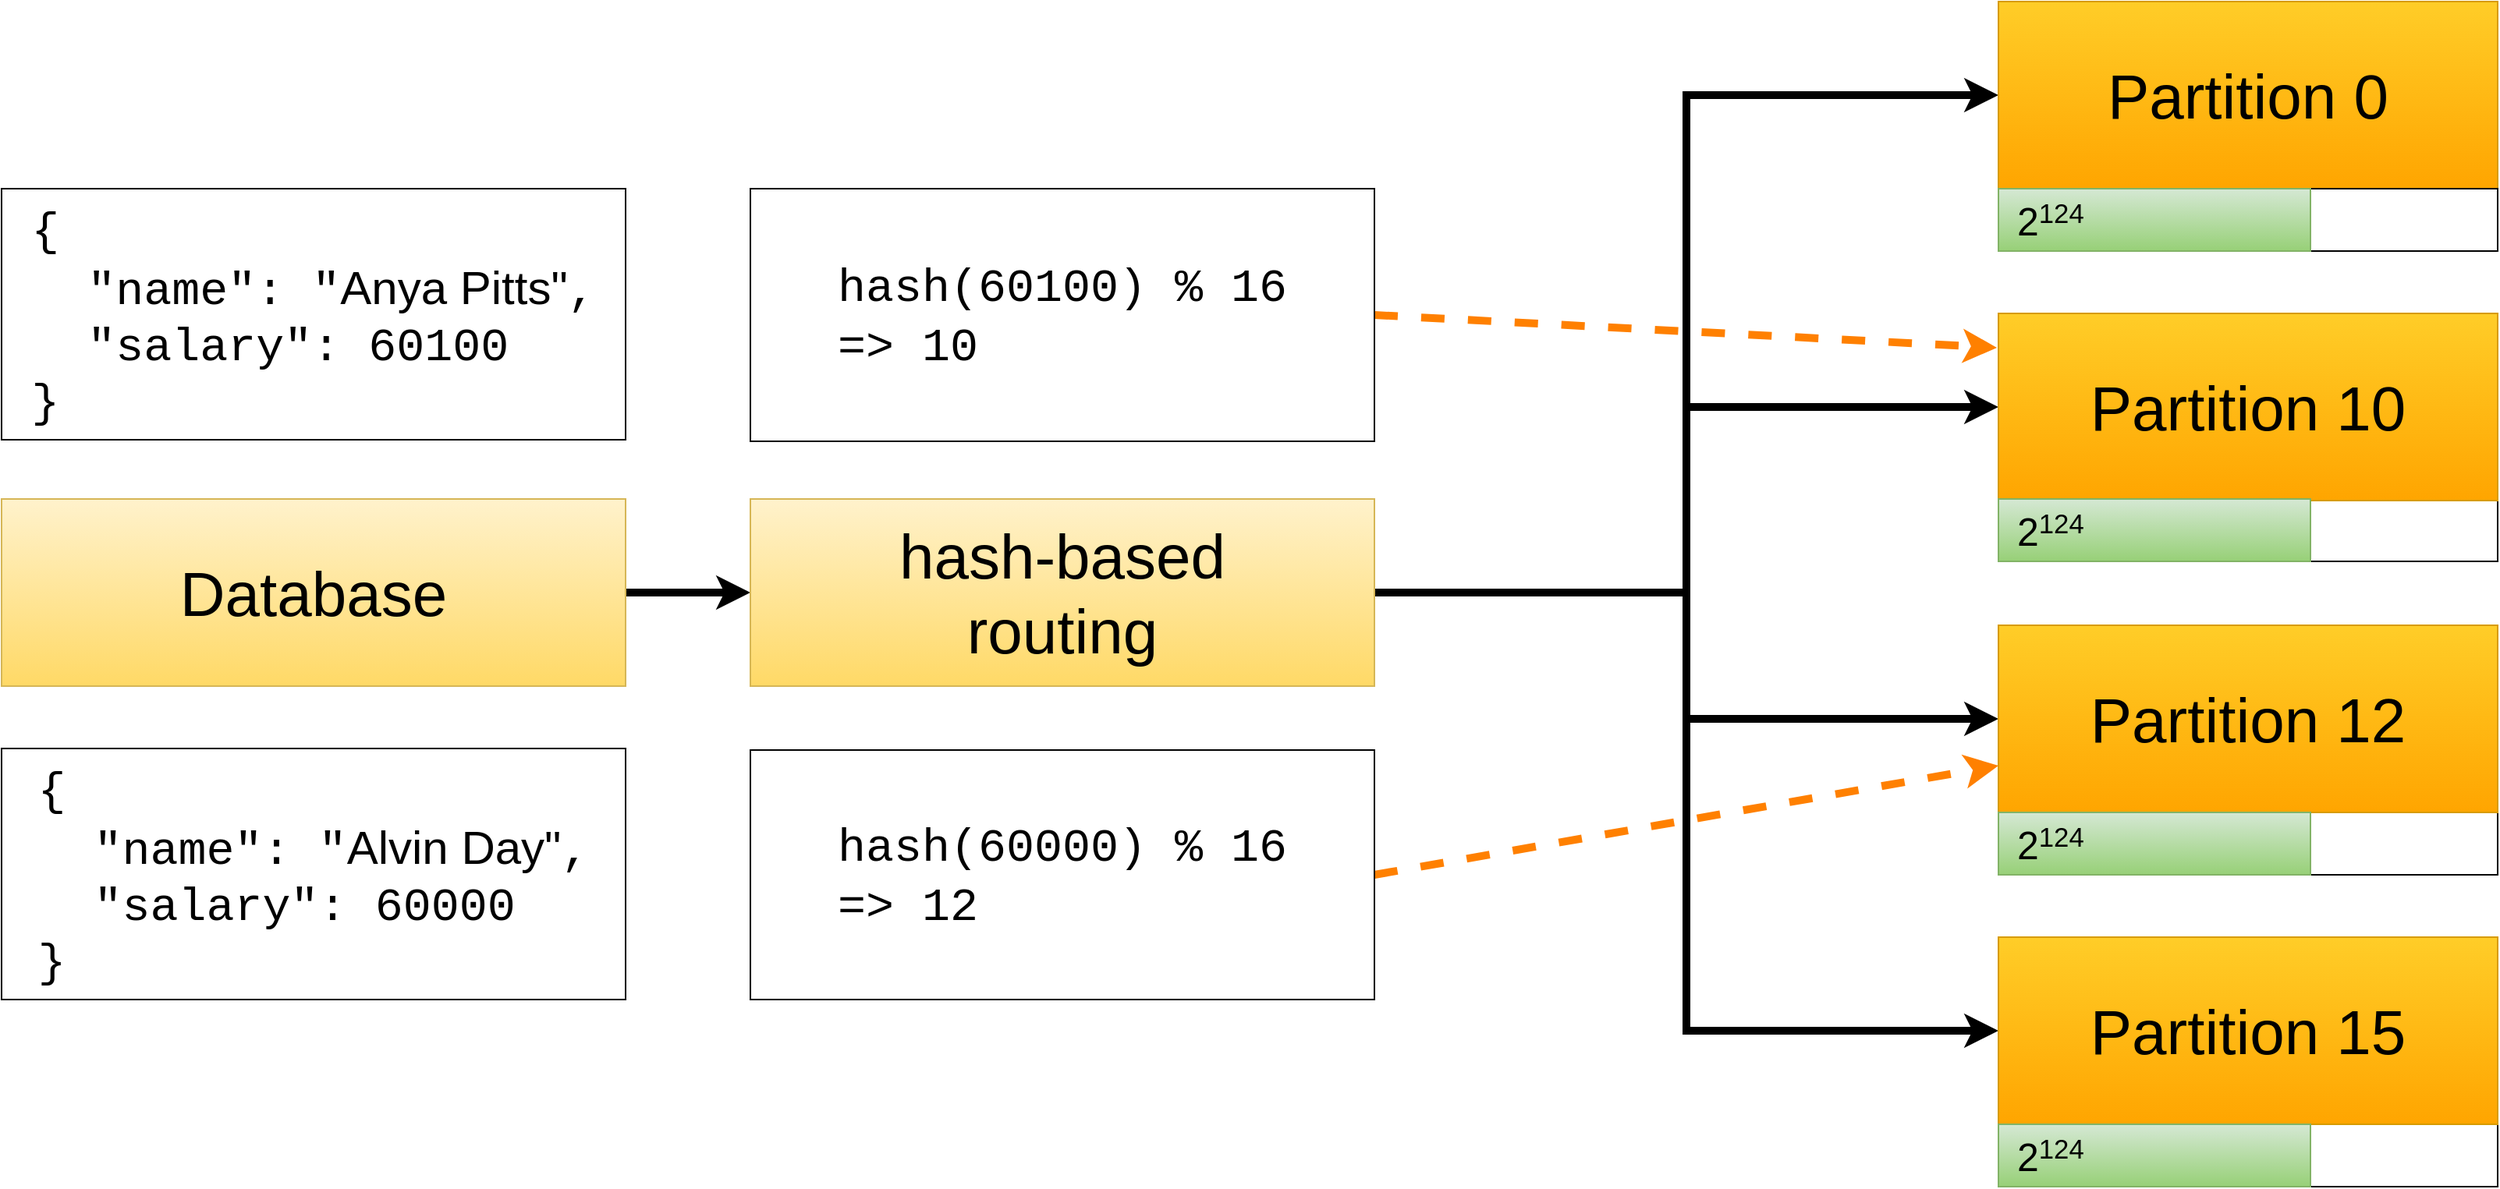 <mxfile compressed="false" version="19.0.2" type="device">
  <diagram id="kntlUtY1XAIY34VaBQxC" name="Page-1">
    <mxGraphModel dx="2031" dy="1230" grid="1" gridSize="10" guides="1" tooltips="1" connect="1" arrows="1" fold="1" page="1" pageScale="1" pageWidth="1920" pageHeight="1200" math="0" shadow="0">
      <root>
        <mxCell id="0" />
        <mxCell id="1" parent="0" />
        <mxCell id="_zHTZQcXr0JsxiBvRCt7-15" value="" style="rounded=0;whiteSpace=wrap;html=1;fontSize=25;align=right;" parent="1" vertex="1">
          <mxGeometry x="1440" y="479" width="320" height="40" as="geometry" />
        </mxCell>
        <mxCell id="_zHTZQcXr0JsxiBvRCt7-18" value="" style="rounded=0;whiteSpace=wrap;html=1;fontSize=25;align=right;" parent="1" vertex="1">
          <mxGeometry x="1440" y="680" width="320" height="40" as="geometry" />
        </mxCell>
        <mxCell id="T0n8CZZ1Pmrx4sEwIJ8b-4" style="rounded=0;orthogonalLoop=1;jettySize=auto;html=1;exitX=1;exitY=0.5;exitDx=0;exitDy=0;entryX=0;entryY=0.5;entryDx=0;entryDy=0;fontSize=40;strokeWidth=5;edgeStyle=orthogonalEdgeStyle;" parent="1" source="_zHTZQcXr0JsxiBvRCt7-1" target="T0n8CZZ1Pmrx4sEwIJ8b-2" edge="1">
          <mxGeometry relative="1" as="geometry" />
        </mxCell>
        <mxCell id="_zHTZQcXr0JsxiBvRCt7-2" style="edgeStyle=orthogonalEdgeStyle;rounded=0;orthogonalLoop=1;jettySize=auto;html=1;exitX=1;exitY=0.5;exitDx=0;exitDy=0;fontSize=30;strokeWidth=5;" parent="1" source="T0n8CZZ1Pmrx4sEwIJ8b-1" target="_zHTZQcXr0JsxiBvRCt7-1" edge="1">
          <mxGeometry relative="1" as="geometry" />
        </mxCell>
        <mxCell id="T0n8CZZ1Pmrx4sEwIJ8b-1" value="&lt;font style=&quot;font-size: 40px;&quot;&gt;Database&lt;/font&gt;" style="rounded=0;whiteSpace=wrap;html=1;fillColor=#fff2cc;gradientColor=#ffd966;strokeColor=#d6b656;" parent="1" vertex="1">
          <mxGeometry x="160" y="479" width="400" height="120" as="geometry" />
        </mxCell>
        <mxCell id="T0n8CZZ1Pmrx4sEwIJ8b-2" value="&lt;span style=&quot;font-size: 40px;&quot;&gt;Partition 10&lt;br&gt;&lt;/span&gt;" style="rounded=0;whiteSpace=wrap;html=1;fillColor=#ffcd28;gradientColor=#ffa500;strokeColor=#d79b00;" parent="1" vertex="1">
          <mxGeometry x="1440" y="360" width="320" height="120" as="geometry" />
        </mxCell>
        <mxCell id="_zHTZQcXr0JsxiBvRCt7-9" style="edgeStyle=orthogonalEdgeStyle;rounded=0;orthogonalLoop=1;jettySize=auto;html=1;exitX=1;exitY=0.5;exitDx=0;exitDy=0;entryX=0;entryY=0.5;entryDx=0;entryDy=0;fontSize=40;strokeWidth=5;" parent="1" source="_zHTZQcXr0JsxiBvRCt7-1" target="_zHTZQcXr0JsxiBvRCt7-3" edge="1">
          <mxGeometry relative="1" as="geometry" />
        </mxCell>
        <mxCell id="_zHTZQcXr0JsxiBvRCt7-10" style="edgeStyle=orthogonalEdgeStyle;rounded=0;orthogonalLoop=1;jettySize=auto;html=1;exitX=1;exitY=0.5;exitDx=0;exitDy=0;entryX=0;entryY=0.5;entryDx=0;entryDy=0;fontSize=40;strokeWidth=5;" parent="1" source="_zHTZQcXr0JsxiBvRCt7-1" target="_zHTZQcXr0JsxiBvRCt7-6" edge="1">
          <mxGeometry relative="1" as="geometry" />
        </mxCell>
        <mxCell id="hIEN2vSHP2_eFE6wJr31-6" style="edgeStyle=orthogonalEdgeStyle;rounded=0;orthogonalLoop=1;jettySize=auto;html=1;exitX=1;exitY=0.5;exitDx=0;exitDy=0;entryX=0;entryY=0.5;entryDx=0;entryDy=0;fontFamily=Courier New;fontSize=20;strokeWidth=5;" parent="1" source="_zHTZQcXr0JsxiBvRCt7-1" target="hIEN2vSHP2_eFE6wJr31-4" edge="1">
          <mxGeometry relative="1" as="geometry" />
        </mxCell>
        <mxCell id="_zHTZQcXr0JsxiBvRCt7-1" value="&lt;font style=&quot;font-size: 40px;&quot;&gt;hash-based&lt;br&gt;routing&lt;br&gt;&lt;/font&gt;" style="rounded=0;whiteSpace=wrap;html=1;fillColor=#fff2cc;gradientColor=#ffd966;strokeColor=#d6b656;fontSize=30;" parent="1" vertex="1">
          <mxGeometry x="640" y="479" width="400" height="120" as="geometry" />
        </mxCell>
        <mxCell id="_zHTZQcXr0JsxiBvRCt7-3" value="&lt;span style=&quot;font-size: 40px;&quot;&gt;Partition 0&lt;br&gt;&lt;/span&gt;" style="rounded=0;whiteSpace=wrap;html=1;fillColor=#ffcd28;gradientColor=#ffa500;strokeColor=#d79b00;" parent="1" vertex="1">
          <mxGeometry x="1440" y="160" width="320" height="120" as="geometry" />
        </mxCell>
        <mxCell id="_zHTZQcXr0JsxiBvRCt7-4" value="" style="rounded=0;whiteSpace=wrap;html=1;fontSize=25;align=right;" parent="1" vertex="1">
          <mxGeometry x="1440" y="280" width="320" height="40" as="geometry" />
        </mxCell>
        <mxCell id="_zHTZQcXr0JsxiBvRCt7-5" value="&lt;div style=&quot;&quot;&gt;&lt;span style=&quot;background-color: initial;&quot;&gt;2&lt;/span&gt;&lt;span style=&quot;background-color: initial; font-size: 20.833px;&quot;&gt;&lt;sup&gt;124&lt;/sup&gt;&lt;/span&gt;&lt;/div&gt;" style="rounded=0;whiteSpace=wrap;html=1;fontSize=25;fillColor=#d5e8d4;gradientColor=#97d077;strokeColor=#82b366;align=left;spacingLeft=10;" parent="1" vertex="1">
          <mxGeometry x="1440" y="280" width="200" height="40" as="geometry" />
        </mxCell>
        <mxCell id="_zHTZQcXr0JsxiBvRCt7-6" value="&lt;span style=&quot;font-size: 40px;&quot;&gt;Partition 12&lt;br&gt;&lt;/span&gt;" style="rounded=0;whiteSpace=wrap;html=1;fillColor=#ffcd28;gradientColor=#ffa500;strokeColor=#d79b00;" parent="1" vertex="1">
          <mxGeometry x="1440" y="560" width="320" height="120" as="geometry" />
        </mxCell>
        <mxCell id="hIEN2vSHP2_eFE6wJr31-1" value="&lt;div style=&quot;text-align: left; font-size: 30px;&quot;&gt;&lt;span style=&quot;font-size: 30px; font-family: &amp;quot;Courier New&amp;quot;; background-color: initial;&quot;&gt;{&lt;/span&gt;&lt;/div&gt;&lt;font style=&quot;font-size: 30px;&quot;&gt;&lt;div style=&quot;text-align: left; font-size: 30px;&quot;&gt;&lt;font style=&quot;background-color: initial; font-size: 30px;&quot;&gt;&lt;font face=&quot;Courier New&quot; style=&quot;font-size: 30px;&quot;&gt;&amp;nbsp; &quot;name&quot;: &quot;&lt;/font&gt;&lt;span style=&quot;background-color: initial; font-size: 30px;&quot;&gt;Alvin Day&quot;&lt;/span&gt;&lt;/font&gt;&lt;font style=&quot;background-color: initial; font-size: 30px;&quot; face=&quot;Courier New&quot;&gt;,&lt;/font&gt;&lt;/div&gt;&lt;/font&gt;&lt;font style=&quot;font-size: 30px;&quot; face=&quot;Courier New&quot;&gt;&lt;div style=&quot;font-size: 30px; text-align: left;&quot;&gt;&lt;span style=&quot;background-color: initial; font-size: 30px;&quot;&gt;&amp;nbsp; &quot;salary&quot;: 60000&lt;/span&gt;&lt;/div&gt;&lt;div style=&quot;font-size: 30px; text-align: left;&quot;&gt;&lt;span style=&quot;background-color: initial; font-size: 30px;&quot;&gt;}&lt;/span&gt;&lt;/div&gt;&lt;/font&gt;" style="rounded=0;whiteSpace=wrap;html=1;verticalAlign=middle;fontSize=30;" parent="1" vertex="1">
          <mxGeometry x="160" y="639" width="400" height="161" as="geometry" />
        </mxCell>
        <mxCell id="hIEN2vSHP2_eFE6wJr31-10" style="rounded=0;orthogonalLoop=1;jettySize=auto;html=1;exitX=1;exitY=0.5;exitDx=0;exitDy=0;entryX=0;entryY=0.75;entryDx=0;entryDy=0;dashed=1;fontFamily=Courier New;fontSize=20;strokeColor=#FF8000;strokeWidth=5;" parent="1" source="hIEN2vSHP2_eFE6wJr31-2" target="_zHTZQcXr0JsxiBvRCt7-6" edge="1">
          <mxGeometry relative="1" as="geometry" />
        </mxCell>
        <mxCell id="hIEN2vSHP2_eFE6wJr31-2" value="&lt;div style=&quot;text-align: left; font-size: 30px;&quot;&gt;&lt;span style=&quot;background-color: initial; font-size: 30px; font-family: &amp;quot;Courier New&amp;quot;;&quot;&gt;hash(60000) % 16&lt;/span&gt;&lt;/div&gt;&lt;div style=&quot;text-align: left; font-size: 30px;&quot;&gt;&lt;span style=&quot;background-color: initial; font-size: 30px; font-family: &amp;quot;Courier New&amp;quot;;&quot;&gt;=&amp;gt; 12&lt;/span&gt;&lt;/div&gt;" style="rounded=0;whiteSpace=wrap;html=1;verticalAlign=middle;fontSize=30;" parent="1" vertex="1">
          <mxGeometry x="640" y="640" width="400" height="160" as="geometry" />
        </mxCell>
        <mxCell id="hIEN2vSHP2_eFE6wJr31-3" value="" style="rounded=0;whiteSpace=wrap;html=1;fontSize=25;align=right;" parent="1" vertex="1">
          <mxGeometry x="1440" y="880" width="320" height="40" as="geometry" />
        </mxCell>
        <mxCell id="hIEN2vSHP2_eFE6wJr31-4" value="&lt;span style=&quot;font-size: 40px;&quot;&gt;Partition 15&lt;br&gt;&lt;/span&gt;" style="rounded=0;whiteSpace=wrap;html=1;fillColor=#ffcd28;gradientColor=#ffa500;strokeColor=#d79b00;" parent="1" vertex="1">
          <mxGeometry x="1440" y="760" width="320" height="120" as="geometry" />
        </mxCell>
        <mxCell id="hIEN2vSHP2_eFE6wJr31-7" value="&lt;div style=&quot;text-align: left; font-size: 30px;&quot;&gt;&lt;span style=&quot;font-size: 30px; font-family: &amp;quot;Courier New&amp;quot;; background-color: initial;&quot;&gt;{&lt;/span&gt;&lt;/div&gt;&lt;font style=&quot;font-size: 30px;&quot;&gt;&lt;div style=&quot;text-align: left; font-size: 30px;&quot;&gt;&lt;font style=&quot;background-color: initial; font-size: 30px;&quot;&gt;&lt;font face=&quot;Courier New&quot; style=&quot;font-size: 30px;&quot;&gt;&amp;nbsp; &quot;name&quot;: &quot;&lt;/font&gt;Anya Pitts&lt;span style=&quot;background-color: initial; font-size: 30px;&quot;&gt;&quot;&lt;/span&gt;&lt;/font&gt;&lt;font style=&quot;background-color: initial; font-size: 30px;&quot; face=&quot;Courier New&quot;&gt;,&lt;/font&gt;&lt;/div&gt;&lt;/font&gt;&lt;font style=&quot;font-size: 30px;&quot; face=&quot;Courier New&quot;&gt;&lt;div style=&quot;font-size: 30px; text-align: left;&quot;&gt;&lt;span style=&quot;background-color: initial; font-size: 30px;&quot;&gt;&amp;nbsp; &quot;salary&quot;: 60100&lt;/span&gt;&lt;/div&gt;&lt;div style=&quot;font-size: 30px; text-align: left;&quot;&gt;&lt;span style=&quot;background-color: initial; font-size: 30px;&quot;&gt;}&lt;/span&gt;&lt;/div&gt;&lt;/font&gt;" style="rounded=0;whiteSpace=wrap;html=1;verticalAlign=middle;fontSize=30;" parent="1" vertex="1">
          <mxGeometry x="160" y="280" width="400" height="161" as="geometry" />
        </mxCell>
        <mxCell id="hIEN2vSHP2_eFE6wJr31-9" style="rounded=0;orthogonalLoop=1;jettySize=auto;html=1;exitX=1;exitY=0.5;exitDx=0;exitDy=0;entryX=-0.003;entryY=0.183;entryDx=0;entryDy=0;entryPerimeter=0;fontFamily=Courier New;fontSize=20;strokeWidth=5;dashed=1;strokeColor=#FF8000;" parent="1" source="hIEN2vSHP2_eFE6wJr31-8" target="T0n8CZZ1Pmrx4sEwIJ8b-2" edge="1">
          <mxGeometry relative="1" as="geometry" />
        </mxCell>
        <mxCell id="hIEN2vSHP2_eFE6wJr31-8" value="&lt;div style=&quot;text-align: left; font-size: 30px;&quot;&gt;&lt;span style=&quot;background-color: initial; font-size: 30px; font-family: &amp;quot;Courier New&amp;quot;;&quot;&gt;hash(60100) % 16&lt;/span&gt;&lt;/div&gt;&lt;div style=&quot;text-align: left; font-size: 30px;&quot;&gt;&lt;span style=&quot;background-color: initial; font-size: 30px; font-family: &amp;quot;Courier New&amp;quot;;&quot;&gt;=&amp;gt; 10&lt;/span&gt;&lt;/div&gt;" style="rounded=0;whiteSpace=wrap;html=1;verticalAlign=middle;fontSize=30;" parent="1" vertex="1">
          <mxGeometry x="640" y="280" width="400" height="162" as="geometry" />
        </mxCell>
        <mxCell id="JZI3E4jvXA-HJ0LrYDev-1" value="&lt;div style=&quot;&quot;&gt;&lt;span style=&quot;background-color: initial;&quot;&gt;2&lt;/span&gt;&lt;span style=&quot;background-color: initial; font-size: 20.833px;&quot;&gt;&lt;sup&gt;124&lt;/sup&gt;&lt;/span&gt;&lt;/div&gt;" style="rounded=0;whiteSpace=wrap;html=1;fontSize=25;fillColor=#d5e8d4;gradientColor=#97d077;strokeColor=#82b366;align=left;spacingLeft=10;" vertex="1" parent="1">
          <mxGeometry x="1440" y="479" width="200" height="40" as="geometry" />
        </mxCell>
        <mxCell id="JZI3E4jvXA-HJ0LrYDev-2" value="&lt;div style=&quot;&quot;&gt;&lt;span style=&quot;background-color: initial;&quot;&gt;2&lt;/span&gt;&lt;span style=&quot;background-color: initial; font-size: 20.833px;&quot;&gt;&lt;sup&gt;124&lt;/sup&gt;&lt;/span&gt;&lt;/div&gt;" style="rounded=0;whiteSpace=wrap;html=1;fontSize=25;fillColor=#d5e8d4;gradientColor=#97d077;strokeColor=#82b366;align=left;spacingLeft=10;" vertex="1" parent="1">
          <mxGeometry x="1440" y="680" width="200" height="40" as="geometry" />
        </mxCell>
        <mxCell id="JZI3E4jvXA-HJ0LrYDev-3" value="&lt;div style=&quot;&quot;&gt;&lt;span style=&quot;background-color: initial;&quot;&gt;2&lt;/span&gt;&lt;span style=&quot;background-color: initial; font-size: 20.833px;&quot;&gt;&lt;sup&gt;124&lt;/sup&gt;&lt;/span&gt;&lt;/div&gt;" style="rounded=0;whiteSpace=wrap;html=1;fontSize=25;fillColor=#d5e8d4;gradientColor=#97d077;strokeColor=#82b366;align=left;spacingLeft=10;" vertex="1" parent="1">
          <mxGeometry x="1440" y="880" width="200" height="40" as="geometry" />
        </mxCell>
      </root>
    </mxGraphModel>
  </diagram>
</mxfile>
